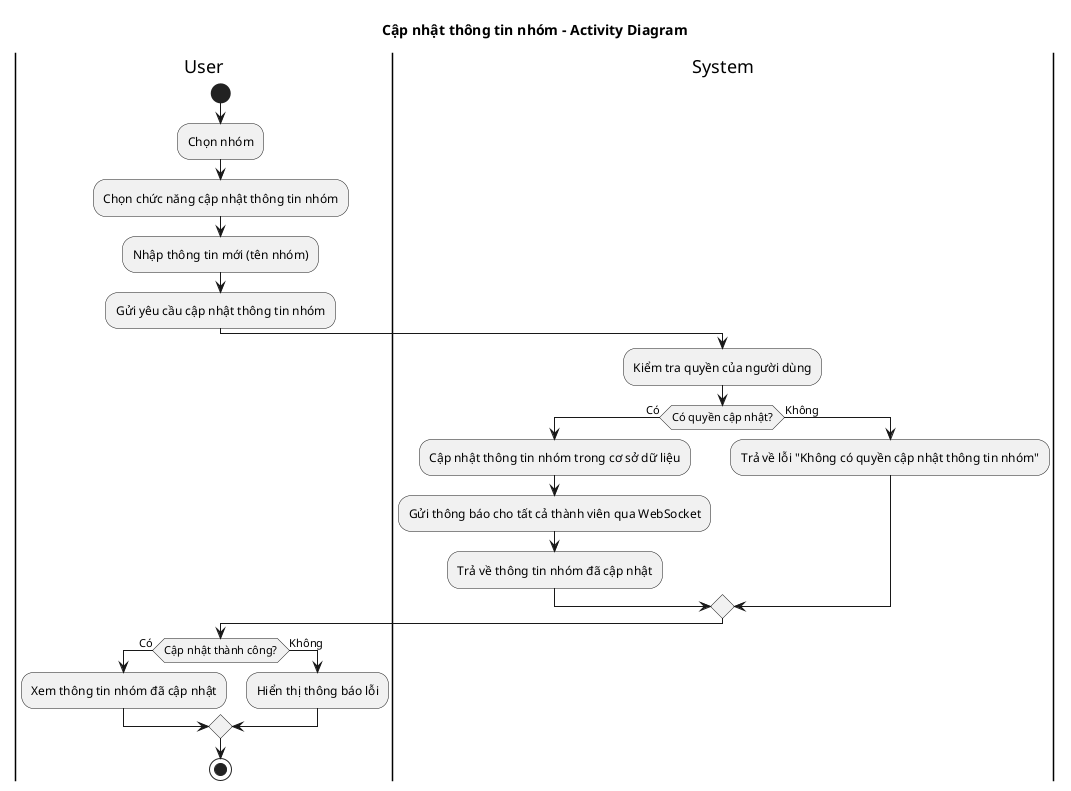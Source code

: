 @startuml Cập nhật thông tin nhóm - Activity Diagram
title Cập nhật thông tin nhóm - Activity Diagram

|User|
start
:Chọn nhóm;
:Chọn chức năng cập nhật thông tin nhóm;
:Nhập thông tin mới (tên nhóm);
:Gửi yêu cầu cập nhật thông tin nhóm;

|System|
:Kiểm tra quyền của người dùng;

if (Có quyền cập nhật?) then (Có)
  :Cập nhật thông tin nhóm trong cơ sở dữ liệu;
  :Gửi thông báo cho tất cả thành viên qua WebSocket;
  :Trả về thông tin nhóm đã cập nhật;
else (Không)
  :Trả về lỗi "Không có quyền cập nhật thông tin nhóm";
endif

|User|
if (Cập nhật thành công?) then (Có)
  :Xem thông tin nhóm đã cập nhật;
else (Không)
  :Hiển thị thông báo lỗi;
endif

stop
@enduml
